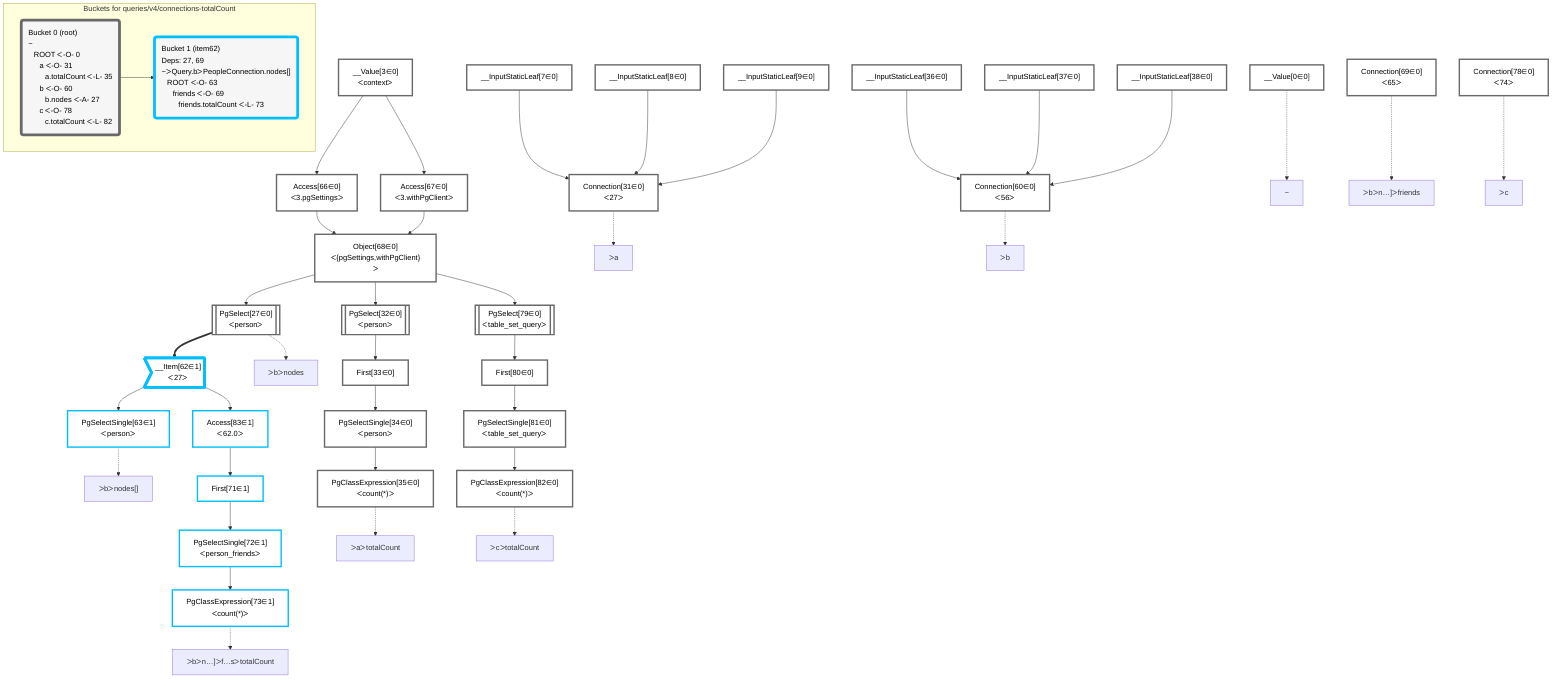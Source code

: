 graph TD
    classDef path fill:#eee,stroke:#000,color:#000
    classDef plan fill:#fff,stroke-width:3px,color:#000
    classDef itemplan fill:#fff,stroke-width:6px,color:#000
    classDef sideeffectplan fill:#f00,stroke-width:6px,color:#000
    classDef bucket fill:#f6f6f6,color:#000,stroke-width:6px,text-align:left


    %% define plans
    __Value0["__Value[0∈0]"]:::plan
    __Value3["__Value[3∈0]<br />ᐸcontextᐳ"]:::plan
    __InputStaticLeaf7["__InputStaticLeaf[7∈0]"]:::plan
    __InputStaticLeaf8["__InputStaticLeaf[8∈0]"]:::plan
    __InputStaticLeaf9["__InputStaticLeaf[9∈0]"]:::plan
    Access66["Access[66∈0]<br />ᐸ3.pgSettingsᐳ"]:::plan
    Access67["Access[67∈0]<br />ᐸ3.withPgClientᐳ"]:::plan
    Object68["Object[68∈0]<br />ᐸ{pgSettings,withPgClient}ᐳ"]:::plan
    PgSelect27[["PgSelect[27∈0]<br />ᐸpersonᐳ"]]:::plan
    Connection31["Connection[31∈0]<br />ᐸ27ᐳ"]:::plan
    PgSelect32[["PgSelect[32∈0]<br />ᐸpersonᐳ"]]:::plan
    First33["First[33∈0]"]:::plan
    PgSelectSingle34["PgSelectSingle[34∈0]<br />ᐸpersonᐳ"]:::plan
    PgClassExpression35["PgClassExpression[35∈0]<br />ᐸcount(*)ᐳ"]:::plan
    __InputStaticLeaf36["__InputStaticLeaf[36∈0]"]:::plan
    __InputStaticLeaf37["__InputStaticLeaf[37∈0]"]:::plan
    __InputStaticLeaf38["__InputStaticLeaf[38∈0]"]:::plan
    Connection60["Connection[60∈0]<br />ᐸ56ᐳ"]:::plan
    __Item62>"__Item[62∈1]<br />ᐸ27ᐳ"]:::itemplan
    PgSelectSingle63["PgSelectSingle[63∈1]<br />ᐸpersonᐳ"]:::plan
    Connection69["Connection[69∈0]<br />ᐸ65ᐳ"]:::plan
    Access83["Access[83∈1]<br />ᐸ62.0ᐳ"]:::plan
    First71["First[71∈1]"]:::plan
    PgSelectSingle72["PgSelectSingle[72∈1]<br />ᐸperson_friendsᐳ"]:::plan
    PgClassExpression73["PgClassExpression[73∈1]<br />ᐸcount(*)ᐳ"]:::plan
    Connection78["Connection[78∈0]<br />ᐸ74ᐳ"]:::plan
    PgSelect79[["PgSelect[79∈0]<br />ᐸtable_set_queryᐳ"]]:::plan
    First80["First[80∈0]"]:::plan
    PgSelectSingle81["PgSelectSingle[81∈0]<br />ᐸtable_set_queryᐳ"]:::plan
    PgClassExpression82["PgClassExpression[82∈0]<br />ᐸcount(*)ᐳ"]:::plan

    %% plan dependencies
    __Value3 --> Access66
    __Value3 --> Access67
    Access66 & Access67 --> Object68
    Object68 --> PgSelect27
    __InputStaticLeaf7 & __InputStaticLeaf8 & __InputStaticLeaf9 --> Connection31
    Object68 --> PgSelect32
    PgSelect32 --> First33
    First33 --> PgSelectSingle34
    PgSelectSingle34 --> PgClassExpression35
    __InputStaticLeaf36 & __InputStaticLeaf37 & __InputStaticLeaf38 --> Connection60
    PgSelect27 ==> __Item62
    __Item62 --> PgSelectSingle63
    __Item62 --> Access83
    Access83 --> First71
    First71 --> PgSelectSingle72
    PgSelectSingle72 --> PgClassExpression73
    Object68 --> PgSelect79
    PgSelect79 --> First80
    First80 --> PgSelectSingle81
    PgSelectSingle81 --> PgClassExpression82

    %% plan-to-path relationships
    P0["~"]
    __Value0 -.-> P0
    P27["ᐳbᐳnodes"]
    PgSelect27 -.-> P27
    P31["ᐳa"]
    Connection31 -.-> P31
    P35["ᐳaᐳtotalCount"]
    PgClassExpression35 -.-> P35
    P60["ᐳb"]
    Connection60 -.-> P60
    P63["ᐳbᐳnodes[]"]
    PgSelectSingle63 -.-> P63
    P69["ᐳbᐳn…]ᐳfriends"]
    Connection69 -.-> P69
    P73["ᐳbᐳn…]ᐳf…sᐳtotalCount"]
    PgClassExpression73 -.-> P73
    P78["ᐳc"]
    Connection78 -.-> P78
    P82["ᐳcᐳtotalCount"]
    PgClassExpression82 -.-> P82

    subgraph "Buckets for queries/v4/connections-totalCount"
    Bucket0("Bucket 0 (root)<br />~<br />⠀ROOT ᐸ-O- 0<br />⠀⠀a ᐸ-O- 31<br />⠀⠀⠀a.totalCount ᐸ-L- 35<br />⠀⠀b ᐸ-O- 60<br />⠀⠀⠀b.nodes ᐸ-A- 27<br />⠀⠀c ᐸ-O- 78<br />⠀⠀⠀c.totalCount ᐸ-L- 82"):::bucket
    classDef bucket0 stroke:#696969
    class Bucket0,__Value0,__Value3,__InputStaticLeaf7,__InputStaticLeaf8,__InputStaticLeaf9,PgSelect27,Connection31,PgSelect32,First33,PgSelectSingle34,PgClassExpression35,__InputStaticLeaf36,__InputStaticLeaf37,__InputStaticLeaf38,Connection60,Access66,Access67,Object68,Connection69,Connection78,PgSelect79,First80,PgSelectSingle81,PgClassExpression82 bucket0
    Bucket1("Bucket 1 (item62)<br />Deps: 27, 69<br />~ᐳQuery.bᐳPeopleConnection.nodes[]<br />⠀ROOT ᐸ-O- 63<br />⠀⠀friends ᐸ-O- 69<br />⠀⠀⠀friends.totalCount ᐸ-L- 73"):::bucket
    classDef bucket1 stroke:#00bfff
    class Bucket1,__Item62,PgSelectSingle63,First71,PgSelectSingle72,PgClassExpression73,Access83 bucket1
    Bucket0 --> Bucket1
    end